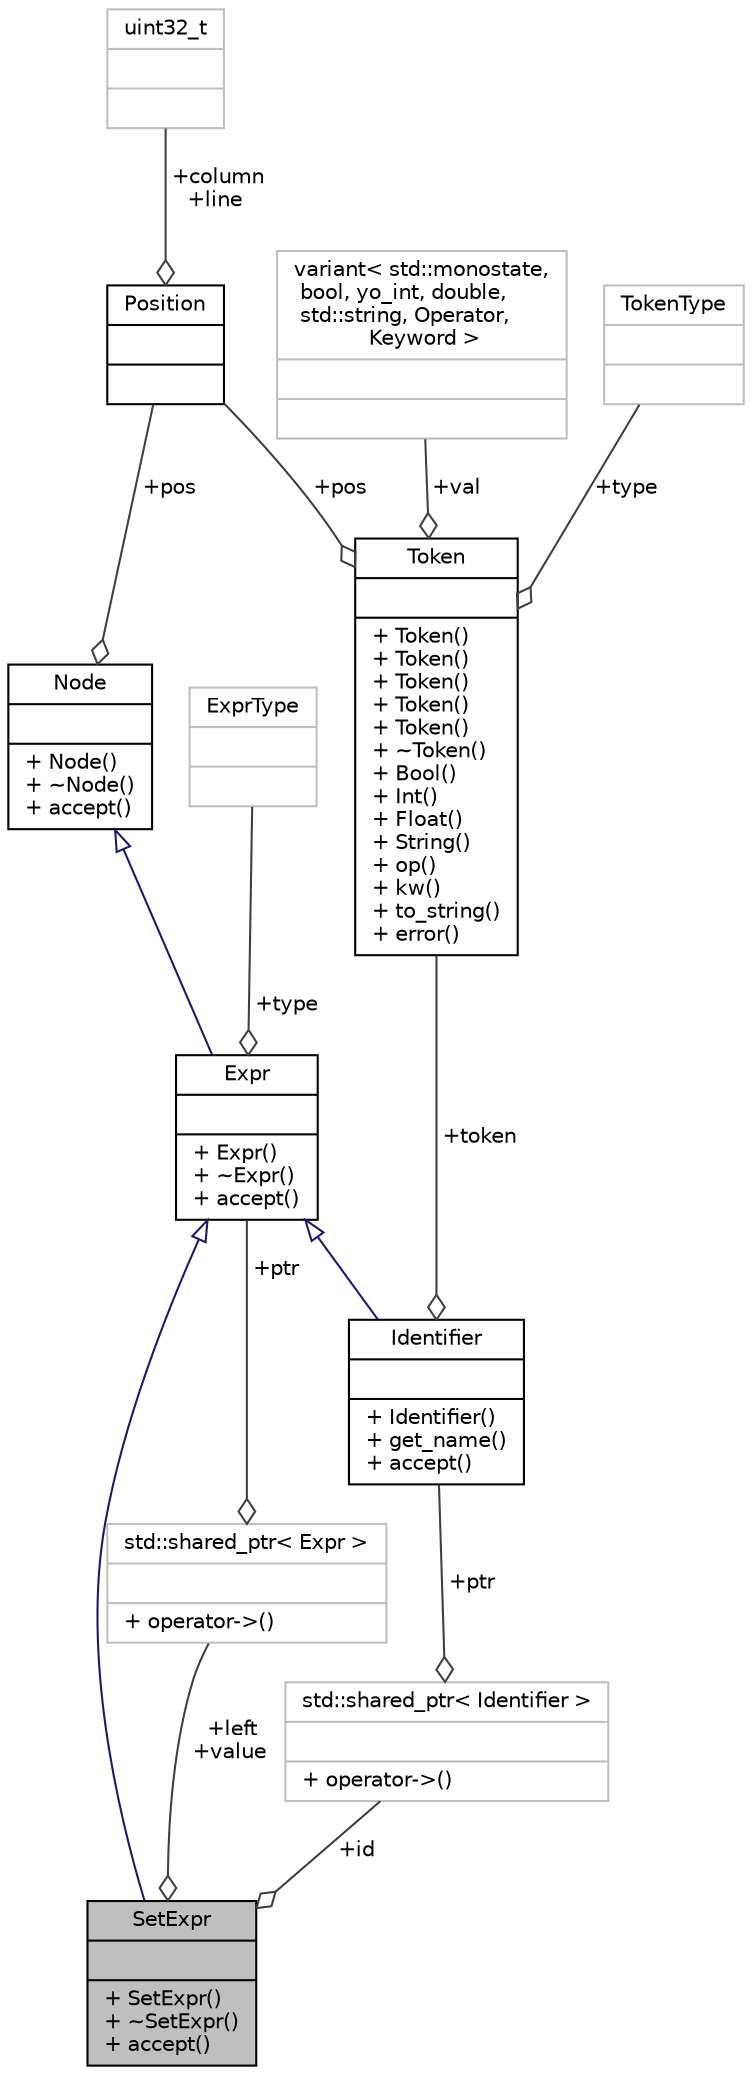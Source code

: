 digraph "SetExpr"
{
 // LATEX_PDF_SIZE
  edge [fontname="Helvetica",fontsize="10",labelfontname="Helvetica",labelfontsize="10"];
  node [fontname="Helvetica",fontsize="10",shape=record];
  Node1 [label="{SetExpr\n||+ SetExpr()\l+ ~SetExpr()\l+ accept()\l}",height=0.2,width=0.4,color="black", fillcolor="grey75", style="filled", fontcolor="black",tooltip=" "];
  Node2 -> Node1 [dir="back",color="midnightblue",fontsize="10",style="solid",arrowtail="onormal",fontname="Helvetica"];
  Node2 [label="{Expr\n||+ Expr()\l+ ~Expr()\l+ accept()\l}",height=0.2,width=0.4,color="black", fillcolor="white", style="filled",URL="$struct_expr.html",tooltip=" "];
  Node3 -> Node2 [dir="back",color="midnightblue",fontsize="10",style="solid",arrowtail="onormal",fontname="Helvetica"];
  Node3 [label="{Node\n||+ Node()\l+ ~Node()\l+ accept()\l}",height=0.2,width=0.4,color="black", fillcolor="white", style="filled",URL="$struct_node.html",tooltip=" "];
  Node4 -> Node3 [color="grey25",fontsize="10",style="solid",label=" +pos" ,arrowhead="odiamond",fontname="Helvetica"];
  Node4 [label="{Position\n||}",height=0.2,width=0.4,color="black", fillcolor="white", style="filled",URL="$struct_position.html",tooltip=" "];
  Node5 -> Node4 [color="grey25",fontsize="10",style="solid",label=" +column\n+line" ,arrowhead="odiamond",fontname="Helvetica"];
  Node5 [label="{uint32_t\n||}",height=0.2,width=0.4,color="grey75", fillcolor="white", style="filled",tooltip=" "];
  Node6 -> Node2 [color="grey25",fontsize="10",style="solid",label=" +type" ,arrowhead="odiamond",fontname="Helvetica"];
  Node6 [label="{ExprType\n||}",height=0.2,width=0.4,color="grey75", fillcolor="white", style="filled",tooltip=" "];
  Node7 -> Node1 [color="grey25",fontsize="10",style="solid",label=" +left\n+value" ,arrowhead="odiamond",fontname="Helvetica"];
  Node7 [label="{std::shared_ptr\< Expr \>\n||+ operator-\>()\l}",height=0.2,width=0.4,color="grey75", fillcolor="white", style="filled",tooltip=" "];
  Node2 -> Node7 [color="grey25",fontsize="10",style="solid",label=" +ptr" ,arrowhead="odiamond",fontname="Helvetica"];
  Node8 -> Node1 [color="grey25",fontsize="10",style="solid",label=" +id" ,arrowhead="odiamond",fontname="Helvetica"];
  Node8 [label="{std::shared_ptr\< Identifier \>\n||+ operator-\>()\l}",height=0.2,width=0.4,color="grey75", fillcolor="white", style="filled",tooltip=" "];
  Node9 -> Node8 [color="grey25",fontsize="10",style="solid",label=" +ptr" ,arrowhead="odiamond",fontname="Helvetica"];
  Node9 [label="{Identifier\n||+ Identifier()\l+ get_name()\l+ accept()\l}",height=0.2,width=0.4,color="black", fillcolor="white", style="filled",URL="$struct_identifier.html",tooltip=" "];
  Node2 -> Node9 [dir="back",color="midnightblue",fontsize="10",style="solid",arrowtail="onormal",fontname="Helvetica"];
  Node10 -> Node9 [color="grey25",fontsize="10",style="solid",label=" +token" ,arrowhead="odiamond",fontname="Helvetica"];
  Node10 [label="{Token\n||+ Token()\l+ Token()\l+ Token()\l+ Token()\l+ Token()\l+ ~Token()\l+ Bool()\l+ Int()\l+ Float()\l+ String()\l+ op()\l+ kw()\l+ to_string()\l+ error()\l}",height=0.2,width=0.4,color="black", fillcolor="white", style="filled",URL="$struct_token.html",tooltip=" "];
  Node11 -> Node10 [color="grey25",fontsize="10",style="solid",label=" +val" ,arrowhead="odiamond",fontname="Helvetica"];
  Node11 [label="{variant\< std::monostate,\l bool, yo_int, double,\l std::string, Operator,\l Keyword \>\n||}",height=0.2,width=0.4,color="grey75", fillcolor="white", style="filled",tooltip=" "];
  Node4 -> Node10 [color="grey25",fontsize="10",style="solid",label=" +pos" ,arrowhead="odiamond",fontname="Helvetica"];
  Node12 -> Node10 [color="grey25",fontsize="10",style="solid",label=" +type" ,arrowhead="odiamond",fontname="Helvetica"];
  Node12 [label="{TokenType\n||}",height=0.2,width=0.4,color="grey75", fillcolor="white", style="filled",tooltip=" "];
}
